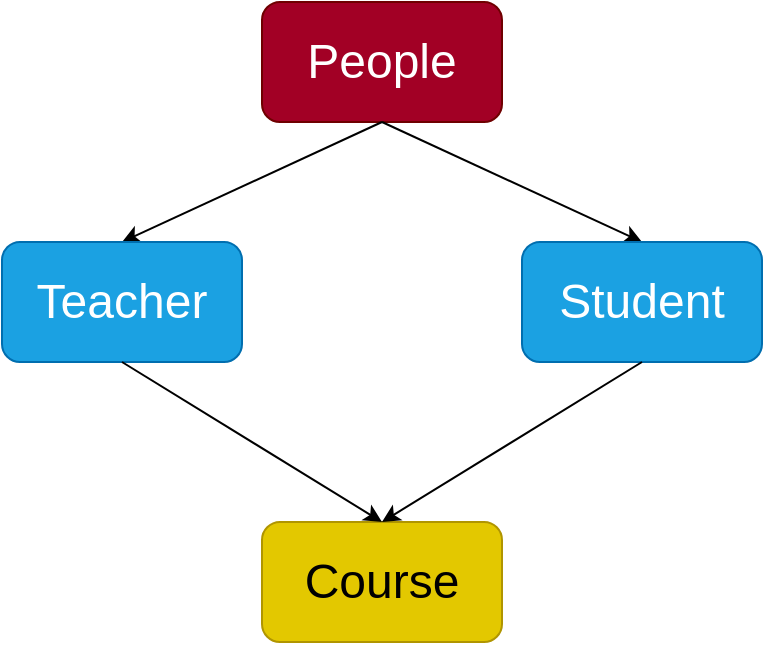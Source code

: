 <mxfile>
    <diagram id="pKD43o07L9CoR7kxq6ws" name="第 1 页">
        <mxGraphModel dx="738" dy="563" grid="1" gridSize="10" guides="1" tooltips="1" connect="1" arrows="1" fold="1" page="1" pageScale="1" pageWidth="827" pageHeight="1169" math="0" shadow="0">
            <root>
                <mxCell id="0"/>
                <mxCell id="1" parent="0"/>
                <mxCell id="2" value="&lt;font style=&quot;font-size: 24px;&quot;&gt;People&lt;/font&gt;" style="rounded=1;whiteSpace=wrap;html=1;fillColor=#a20025;fontColor=#ffffff;strokeColor=#6F0000;" vertex="1" parent="1">
                    <mxGeometry x="260" y="40" width="120" height="60" as="geometry"/>
                </mxCell>
                <mxCell id="3" value="" style="endArrow=classic;html=1;fontSize=24;exitX=0.5;exitY=1;exitDx=0;exitDy=0;entryX=0.5;entryY=0;entryDx=0;entryDy=0;" edge="1" parent="1" source="2" target="5">
                    <mxGeometry width="50" height="50" relative="1" as="geometry">
                        <mxPoint x="350" y="310" as="sourcePoint"/>
                        <mxPoint x="200" y="160" as="targetPoint"/>
                    </mxGeometry>
                </mxCell>
                <mxCell id="4" value="" style="endArrow=classic;html=1;fontSize=24;exitX=0.5;exitY=1;exitDx=0;exitDy=0;entryX=0.5;entryY=0;entryDx=0;entryDy=0;" edge="1" parent="1" source="2" target="6">
                    <mxGeometry width="50" height="50" relative="1" as="geometry">
                        <mxPoint x="350" y="310" as="sourcePoint"/>
                        <mxPoint x="440" y="160" as="targetPoint"/>
                    </mxGeometry>
                </mxCell>
                <mxCell id="5" value="Teacher" style="rounded=1;whiteSpace=wrap;html=1;fontSize=24;fillColor=#1ba1e2;fontColor=#ffffff;strokeColor=#006EAF;" vertex="1" parent="1">
                    <mxGeometry x="130" y="160" width="120" height="60" as="geometry"/>
                </mxCell>
                <mxCell id="6" value="Student" style="rounded=1;whiteSpace=wrap;html=1;fontSize=24;fillColor=#1ba1e2;fontColor=#ffffff;strokeColor=#006EAF;" vertex="1" parent="1">
                    <mxGeometry x="390" y="160" width="120" height="60" as="geometry"/>
                </mxCell>
                <mxCell id="7" value="Course" style="rounded=1;whiteSpace=wrap;html=1;fontSize=24;fillColor=#e3c800;fontColor=#000000;strokeColor=#B09500;" vertex="1" parent="1">
                    <mxGeometry x="260" y="300" width="120" height="60" as="geometry"/>
                </mxCell>
                <mxCell id="8" value="" style="endArrow=classic;html=1;fontSize=24;exitX=0.5;exitY=1;exitDx=0;exitDy=0;entryX=0.5;entryY=0;entryDx=0;entryDy=0;" edge="1" parent="1" source="5" target="7">
                    <mxGeometry width="50" height="50" relative="1" as="geometry">
                        <mxPoint x="350" y="310" as="sourcePoint"/>
                        <mxPoint x="400" y="260" as="targetPoint"/>
                    </mxGeometry>
                </mxCell>
                <mxCell id="9" value="" style="endArrow=classic;html=1;fontSize=24;exitX=0.5;exitY=1;exitDx=0;exitDy=0;entryX=0.5;entryY=0;entryDx=0;entryDy=0;" edge="1" parent="1" source="6" target="7">
                    <mxGeometry width="50" height="50" relative="1" as="geometry">
                        <mxPoint x="350" y="310" as="sourcePoint"/>
                        <mxPoint x="400" y="260" as="targetPoint"/>
                    </mxGeometry>
                </mxCell>
            </root>
        </mxGraphModel>
    </diagram>
</mxfile>